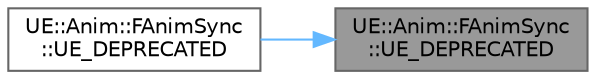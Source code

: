 digraph "UE::Anim::FAnimSync::UE_DEPRECATED"
{
 // INTERACTIVE_SVG=YES
 // LATEX_PDF_SIZE
  bgcolor="transparent";
  edge [fontname=Helvetica,fontsize=10,labelfontname=Helvetica,labelfontsize=10];
  node [fontname=Helvetica,fontsize=10,shape=box,height=0.2,width=0.4];
  rankdir="RL";
  Node1 [id="Node000001",label="UE::Anim::FAnimSync\l::UE_DEPRECATED",height=0.2,width=0.4,color="gray40", fillcolor="grey60", style="filled", fontcolor="black",tooltip=" "];
  Node1 -> Node2 [id="edge1_Node000001_Node000002",dir="back",color="steelblue1",style="solid",tooltip=" "];
  Node2 [id="Node000002",label="UE::Anim::FAnimSync\l::UE_DEPRECATED",height=0.2,width=0.4,color="grey40", fillcolor="white", style="filled",URL="$db/d9b/structUE_1_1Anim_1_1FAnimSync.html#a82563c9b338c6100a1ca89e37513336a",tooltip=" "];
}
